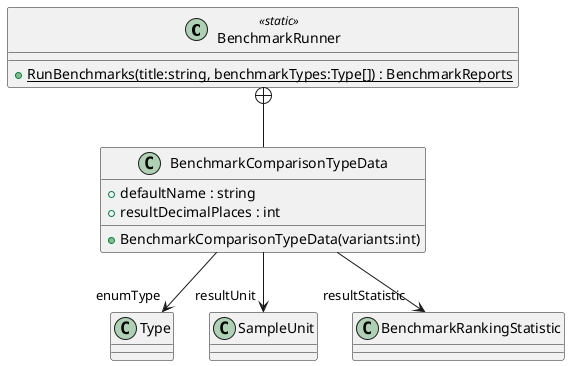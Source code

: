 @startuml
class BenchmarkRunner <<static>> {
    + {static} RunBenchmarks(title:string, benchmarkTypes:Type[]) : BenchmarkReports
}
class BenchmarkComparisonTypeData {
    + defaultName : string
    + resultDecimalPlaces : int
    + BenchmarkComparisonTypeData(variants:int)
}
BenchmarkRunner +-- BenchmarkComparisonTypeData
BenchmarkComparisonTypeData --> "enumType" Type
BenchmarkComparisonTypeData --> "resultUnit" SampleUnit
BenchmarkComparisonTypeData --> "resultStatistic" BenchmarkRankingStatistic
@enduml
